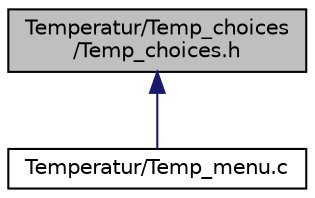 digraph "Temperatur/Temp_choices/Temp_choices.h"
{
 // LATEX_PDF_SIZE
  edge [fontname="Helvetica",fontsize="10",labelfontname="Helvetica",labelfontsize="10"];
  node [fontname="Helvetica",fontsize="10",shape=record];
  Node1 [label="Temperatur/Temp_choices\l/Temp_choices.h",height=0.2,width=0.4,color="black", fillcolor="grey75", style="filled", fontcolor="black",tooltip=" "];
  Node1 -> Node2 [dir="back",color="midnightblue",fontsize="10",style="solid",fontname="Helvetica"];
  Node2 [label="Temperatur/Temp_menu.c",height=0.2,width=0.4,color="black", fillcolor="white", style="filled",URL="$_temp__menu_8c.html",tooltip=" "];
}
